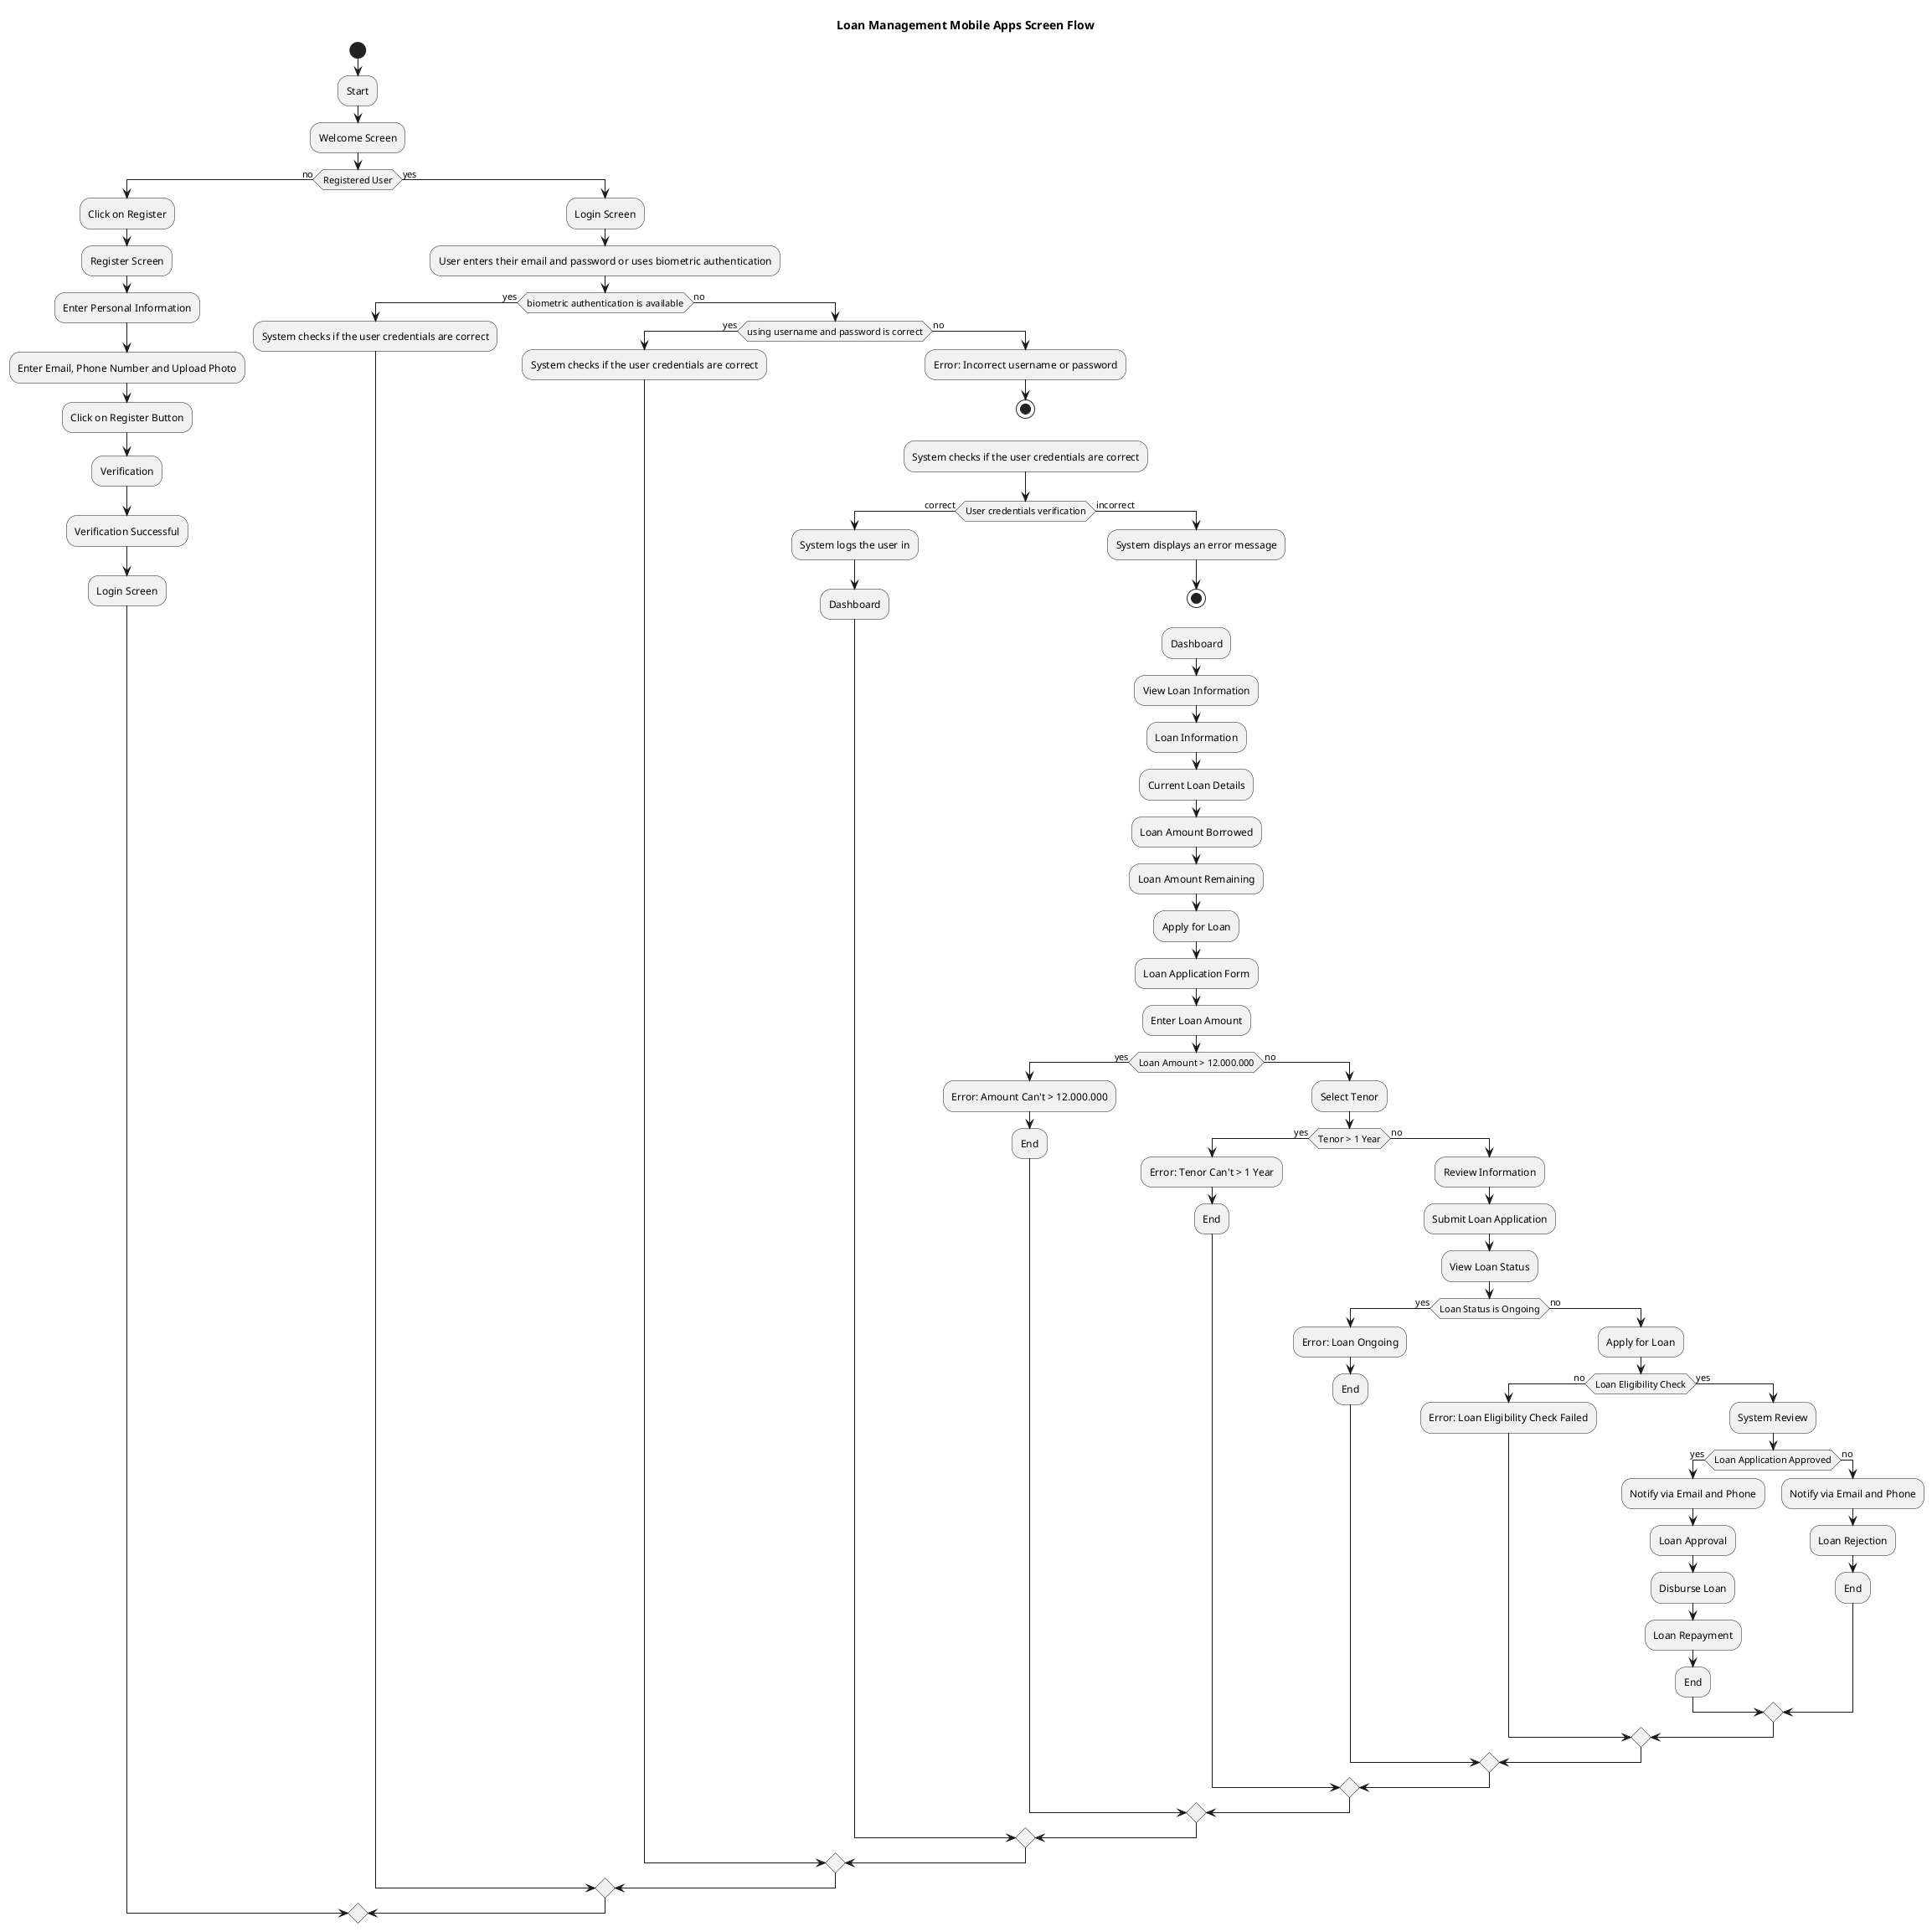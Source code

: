 @startuml
title Loan Management Mobile Apps Screen Flow

start
:Start;

:Welcome Screen;

if (Registered User) then (no)
    :Click on Register;
    :Register Screen;
    :Enter Personal Information;
    :Enter Email, Phone Number and Upload Photo;
    :Click on Register Button;
    :Verification;
    :Verification Successful;
    :Login Screen;

else (yes)
    :Login Screen;
    :User enters their email and password or uses biometric authentication;

    if (biometric authentication is available) then (yes)
        :System checks if the user credentials are correct;

    else (no)
        if (using username and password is correct) then (yes)
            :System checks if the user credentials are correct;
        else (no)
            :Error: Incorrect username or password;
            stop

            :System checks if the user credentials are correct;
            if (User credentials verification) then (correct)
                :System logs the user in;
                :Dashboard;
            else (incorrect)
                :System displays an error message;
                stop

                :Dashboard;
                :View Loan Information;
                :Loan Information;
                :Current Loan Details;
                :Loan Amount Borrowed;
                :Loan Amount Remaining;
                :Apply for Loan;
                :Loan Application Form;
                :Enter Loan Amount;
                if(Loan Amount > 12.000.000) then (yes)
                    :Error: Amount Can't > 12.000.000;
                    :End;
                else (no)
                    :Select Tenor;
                    if(Tenor > 1 Year) then (yes)
                        :Error: Tenor Can't > 1 Year;
                        :End;
                    else (no)
                        :Review Information;
                        :Submit Loan Application;
                        :View Loan Status;
                        if (Loan Status is Ongoing) then (yes)
                            :Error: Loan Ongoing;
                            :End;
                        else (no)
                            :Apply for Loan;
                            if (Loan Eligibility Check) then (no)
                                :Error: Loan Eligibility Check Failed;
                            else (yes)
                                :System Review;
                                if (Loan Application Approved) then (yes)
                                    :Notify via Email and Phone;
                                    :Loan Approval;
                                    :Disburse Loan;
                                    :Loan Repayment;
                                    :End;
                                else (no)
                                    :Notify via Email and Phone;
                                    :Loan Rejection;
                                    :End;

                                    @enduml